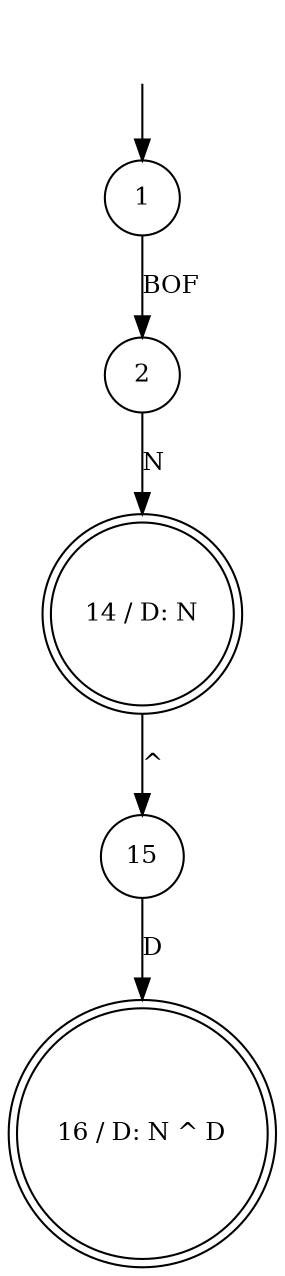 digraph dfa {
  graph [fontsize=12]
  node [fontsize=12]
  edge [fontsize=12]
  0 [shape=none, label=""]
  1 [shape=circle]
  2 [shape=circle]
  14 [label="14 / D: N" ,shape=doublecircle]
  15 [label="15" ,shape=circle]
  16 [label="16 / D: N ^ D" ,shape=doublecircle]

  0 -> 1
  1 -> 2 [label="BOF"]

  2 -> 14 [label="N"]
  14 -> 15 [label="^"]
  15 -> 16 [label="D"]
} 
